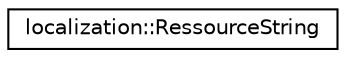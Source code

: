 digraph "Graphical Class Hierarchy"
{
 // LATEX_PDF_SIZE
  edge [fontname="Helvetica",fontsize="10",labelfontname="Helvetica",labelfontsize="10"];
  node [fontname="Helvetica",fontsize="10",shape=record];
  rankdir="LR";
  Node0 [label="localization::RessourceString",height=0.2,width=0.4,color="black", fillcolor="white", style="filled",URL="$classlocalization_1_1_ressource_string.html",tooltip="Translatable string. Will register itself in the loaded locales."];
}
